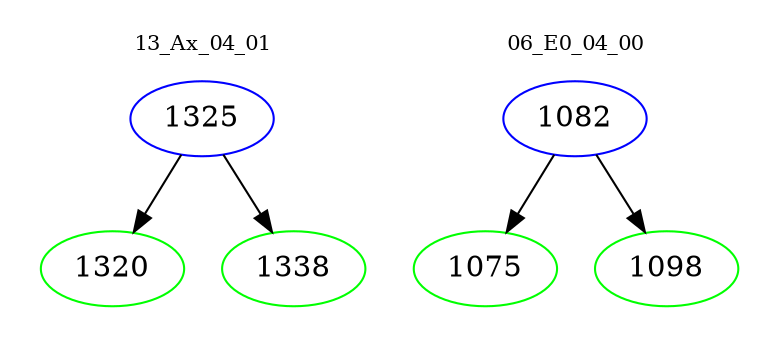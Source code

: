 digraph{
subgraph cluster_0 {
color = white
label = "13_Ax_04_01";
fontsize=10;
T0_1325 [label="1325", color="blue"]
T0_1325 -> T0_1320 [color="black"]
T0_1320 [label="1320", color="green"]
T0_1325 -> T0_1338 [color="black"]
T0_1338 [label="1338", color="green"]
}
subgraph cluster_1 {
color = white
label = "06_E0_04_00";
fontsize=10;
T1_1082 [label="1082", color="blue"]
T1_1082 -> T1_1075 [color="black"]
T1_1075 [label="1075", color="green"]
T1_1082 -> T1_1098 [color="black"]
T1_1098 [label="1098", color="green"]
}
}
